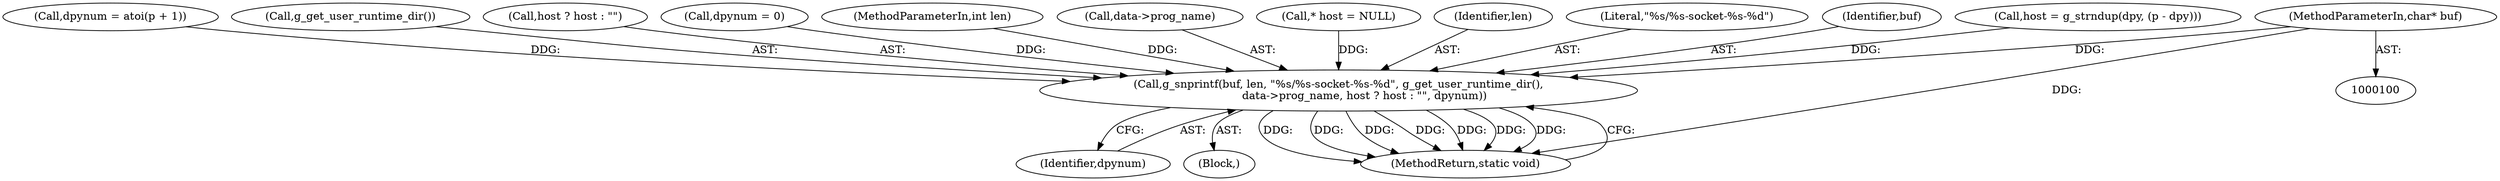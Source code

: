 digraph "0_lxde_bc8c3d871e9ecc67c47ff002b68cf049793faf08@pointer" {
"1000102" [label="(MethodParameterIn,char* buf)"];
"1000141" [label="(Call,g_snprintf(buf, len, \"%s/%s-socket-%s-%d\", g_get_user_runtime_dir(),\n               data->prog_name, host ? host : \"\", dpynum))"];
"1000153" [label="(Identifier,dpynum)"];
"1000131" [label="(Call,dpynum = atoi(p + 1))"];
"1000145" [label="(Call,g_get_user_runtime_dir())"];
"1000104" [label="(Block,)"];
"1000149" [label="(Call,host ? host : \"\")"];
"1000138" [label="(Call,dpynum = 0)"];
"1000103" [label="(MethodParameterIn,int len)"];
"1000141" [label="(Call,g_snprintf(buf, len, \"%s/%s-socket-%s-%d\", g_get_user_runtime_dir(),\n               data->prog_name, host ? host : \"\", dpynum))"];
"1000102" [label="(MethodParameterIn,char* buf)"];
"1000146" [label="(Call,data->prog_name)"];
"1000111" [label="(Call,* host = NULL)"];
"1000143" [label="(Identifier,len)"];
"1000144" [label="(Literal,\"%s/%s-socket-%s-%d\")"];
"1000142" [label="(Identifier,buf)"];
"1000154" [label="(MethodReturn,static void)"];
"1000124" [label="(Call,host = g_strndup(dpy, (p - dpy)))"];
"1000102" -> "1000100"  [label="AST: "];
"1000102" -> "1000154"  [label="DDG: "];
"1000102" -> "1000141"  [label="DDG: "];
"1000141" -> "1000104"  [label="AST: "];
"1000141" -> "1000153"  [label="CFG: "];
"1000142" -> "1000141"  [label="AST: "];
"1000143" -> "1000141"  [label="AST: "];
"1000144" -> "1000141"  [label="AST: "];
"1000145" -> "1000141"  [label="AST: "];
"1000146" -> "1000141"  [label="AST: "];
"1000149" -> "1000141"  [label="AST: "];
"1000153" -> "1000141"  [label="AST: "];
"1000154" -> "1000141"  [label="CFG: "];
"1000141" -> "1000154"  [label="DDG: "];
"1000141" -> "1000154"  [label="DDG: "];
"1000141" -> "1000154"  [label="DDG: "];
"1000141" -> "1000154"  [label="DDG: "];
"1000141" -> "1000154"  [label="DDG: "];
"1000141" -> "1000154"  [label="DDG: "];
"1000141" -> "1000154"  [label="DDG: "];
"1000103" -> "1000141"  [label="DDG: "];
"1000124" -> "1000141"  [label="DDG: "];
"1000111" -> "1000141"  [label="DDG: "];
"1000131" -> "1000141"  [label="DDG: "];
"1000138" -> "1000141"  [label="DDG: "];
}
